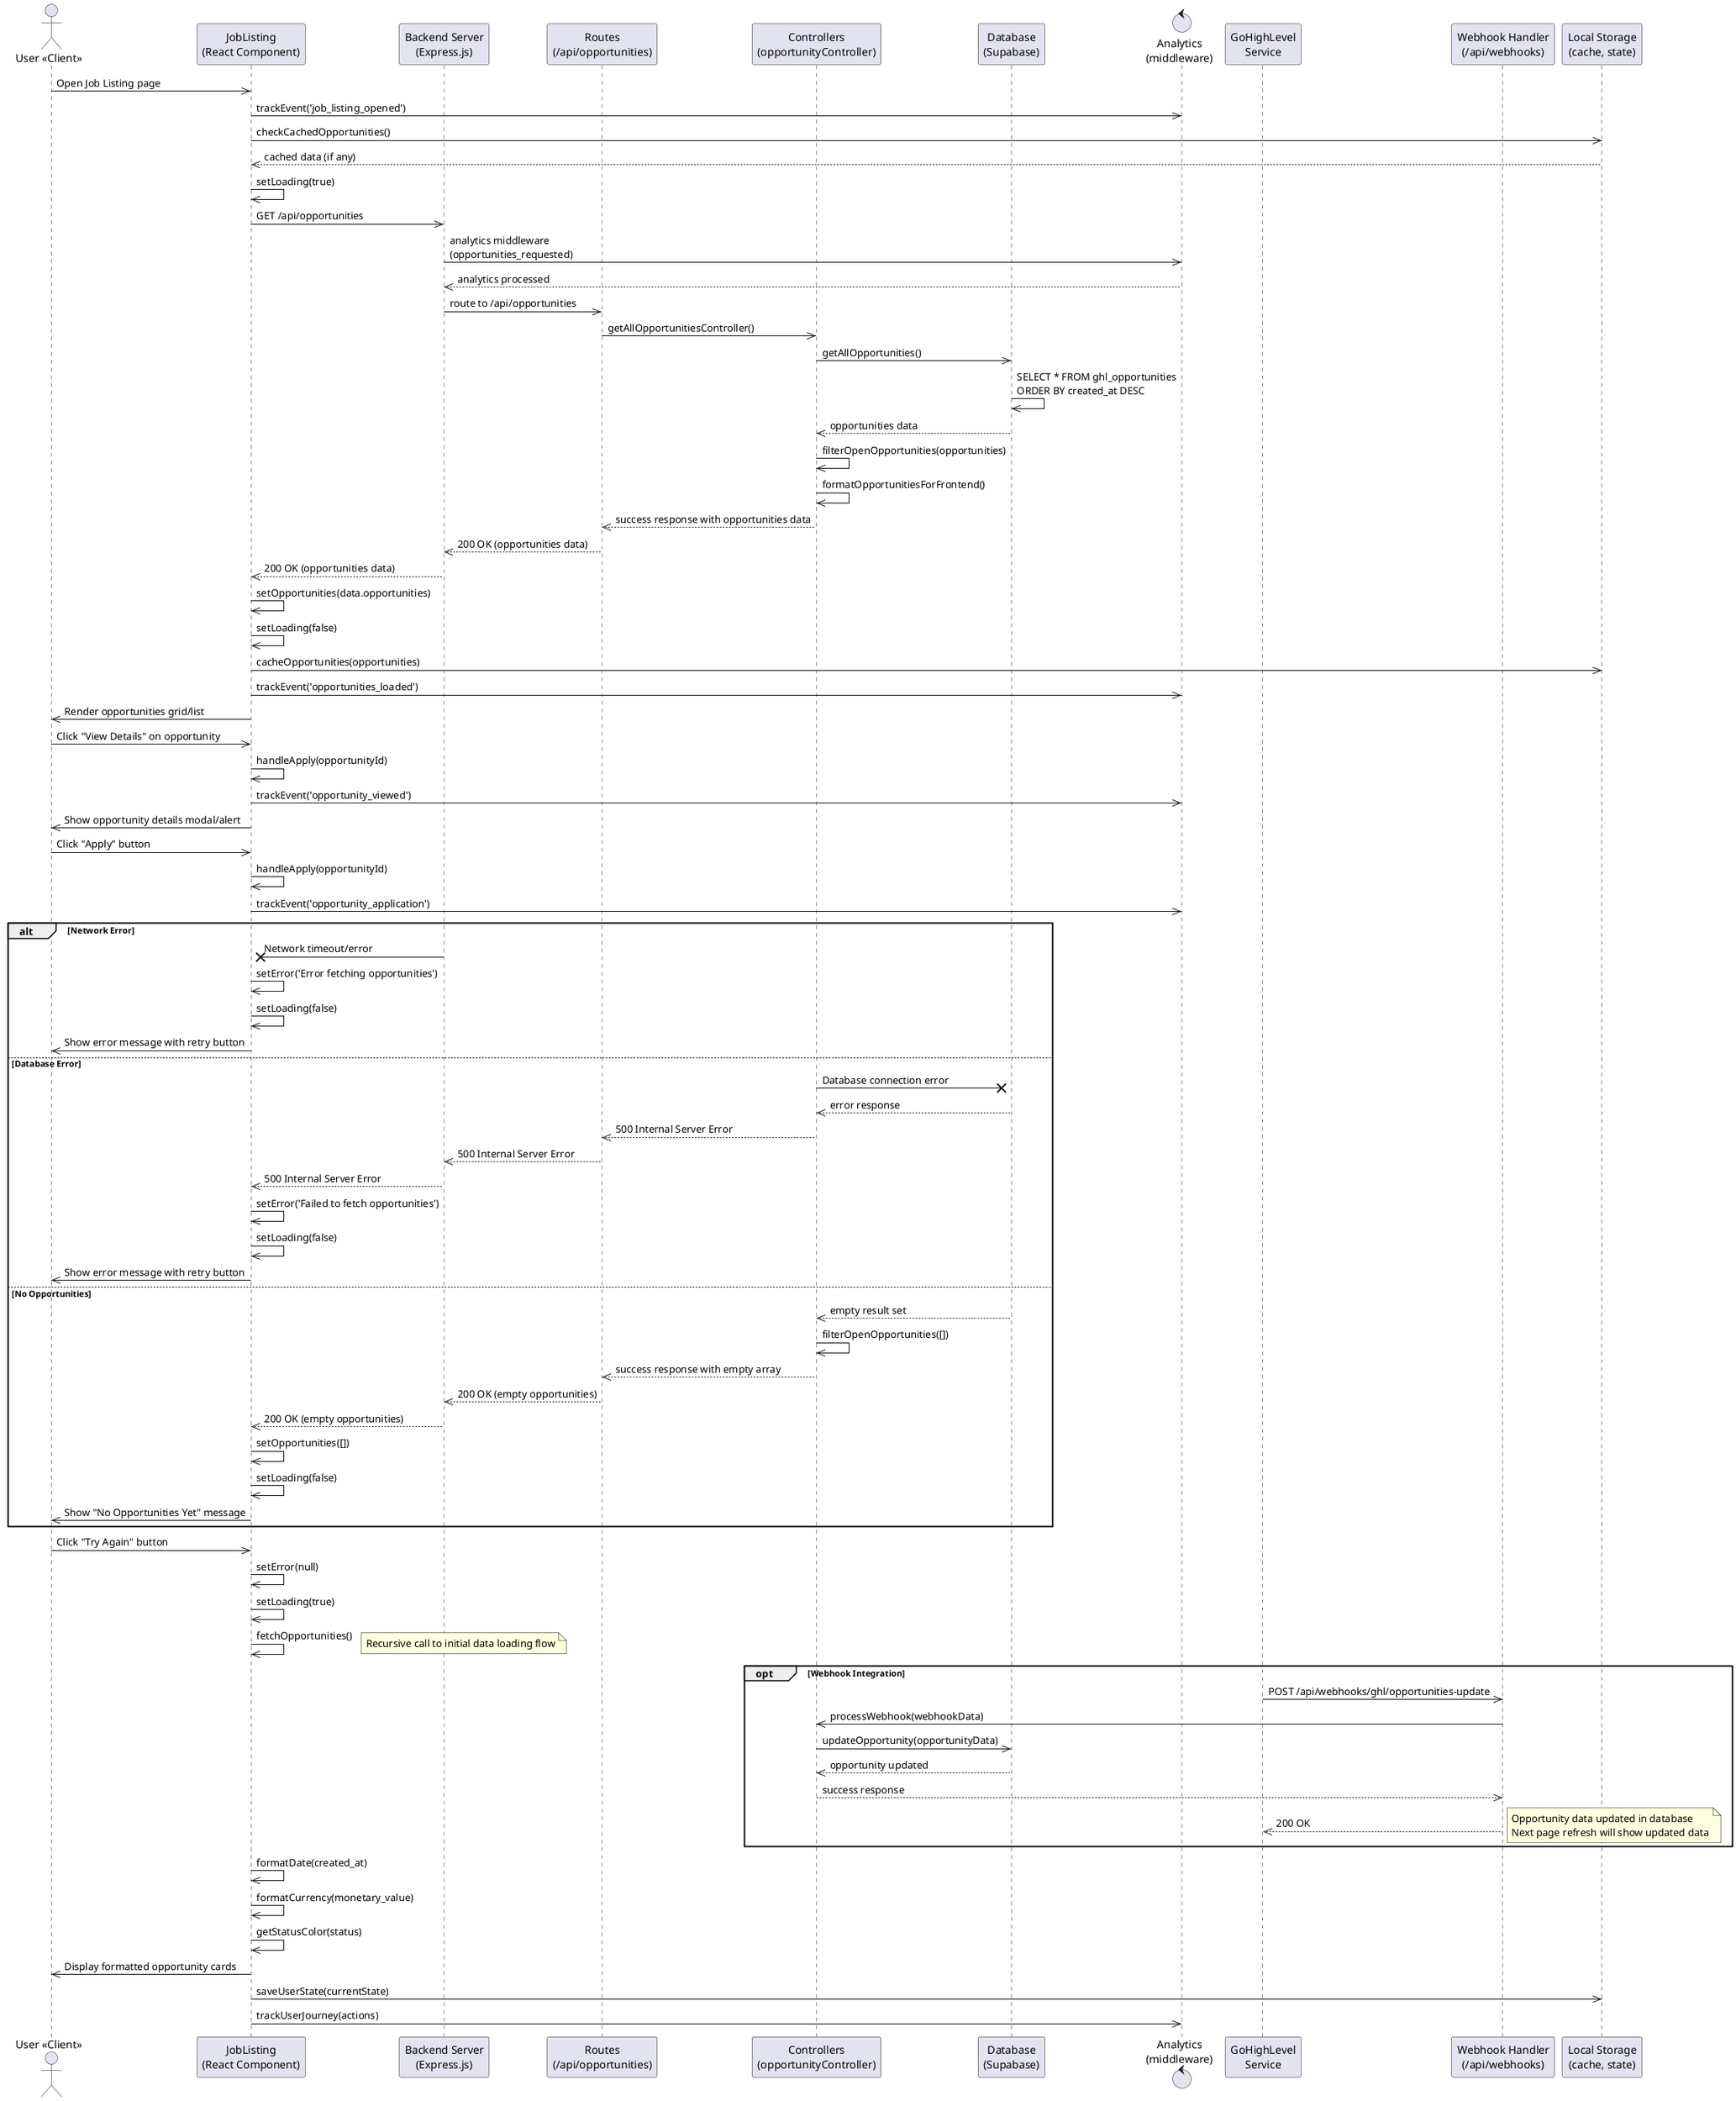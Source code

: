 @startuml
actor U as "User <<Client>>"
participant JL as "JobListing\n(React Component)"
participant API as "Backend Server\n(Express.js)"
participant ROUTES as "Routes\n(/api/opportunities)"
participant CONTROLLER as "Controllers\n(opportunityController)"
participant DB as "Database\n(Supabase)"
control ANA as "Analytics\n(middleware)"
participant GHL as "GoHighLevel\nService"
participant WEBHOOK as "Webhook Handler\n(/api/webhooks)"
participant LS as "Local Storage\n(cache, state)"

' Session start - User opens Job Listing page
U ->> JL : Open Job Listing page
JL ->> ANA : trackEvent('job_listing_opened')
JL ->> LS : checkCachedOpportunities()
LS -->> JL : cached data (if any)

' Initial data loading
JL ->> JL : setLoading(true)
JL ->> API : GET /api/opportunities

' Backend Server Flow
API ->> ANA : analytics middleware\n(opportunities_requested)
ANA -->> API : analytics processed

API ->> ROUTES : route to /api/opportunities
ROUTES ->> CONTROLLER : getAllOpportunitiesController()

' Database Operations
CONTROLLER ->> DB : getAllOpportunities()
DB ->> DB : SELECT * FROM ghl_opportunities\nORDER BY created_at DESC
DB -->> CONTROLLER : opportunities data

' Data Processing
CONTROLLER ->> CONTROLLER : filterOpenOpportunities(opportunities)
CONTROLLER ->> CONTROLLER : formatOpportunitiesForFrontend()

' Response Construction
CONTROLLER -->> ROUTES : success response with opportunities data
ROUTES -->> API : 200 OK (opportunities data)
API -->> JL : 200 OK (opportunities data)

' Frontend Processing
JL ->> JL : setOpportunities(data.opportunities)
JL ->> JL : setLoading(false)
JL ->> LS : cacheOpportunities(opportunities)
JL ->> ANA : trackEvent('opportunities_loaded')

' Display opportunities
JL ->> U : Render opportunities grid/list

' User interaction - View opportunity details
U ->> JL : Click "View Details" on opportunity
JL ->> JL : handleApply(opportunityId)
JL ->> ANA : trackEvent('opportunity_viewed')
JL ->> U : Show opportunity details modal/alert

' User interaction - Apply to opportunity
U ->> JL : Click "Apply" button
JL ->> JL : handleApply(opportunityId)
JL ->> ANA : trackEvent('opportunity_application')

' Error handling flow
alt Network Error
    API -x JL : Network timeout/error
    JL ->> JL : setError('Error fetching opportunities')
    JL ->> JL : setLoading(false)
    JL ->> U : Show error message with retry button
else Database Error
    CONTROLLER -x DB : Database connection error
    DB -->> CONTROLLER : error response
    CONTROLLER -->> ROUTES : 500 Internal Server Error
    ROUTES -->> API : 500 Internal Server Error
    API -->> JL : 500 Internal Server Error
    JL ->> JL : setError('Failed to fetch opportunities')
    JL ->> JL : setLoading(false)
    JL ->> U : Show error message with retry button
else No Opportunities
    DB -->> CONTROLLER : empty result set
    CONTROLLER ->> CONTROLLER : filterOpenOpportunities([])
    CONTROLLER -->> ROUTES : success response with empty array
    ROUTES -->> API : 200 OK (empty opportunities)
    API -->> JL : 200 OK (empty opportunities)
    JL ->> JL : setOpportunities([])
    JL ->> JL : setLoading(false)
    JL ->> U : Show "No Opportunities Yet" message
end

' Retry functionality
U ->> JL : Click "Try Again" button
JL ->> JL : setError(null)
JL ->> JL : setLoading(true)
JL ->> JL : fetchOpportunities()
note right : Recursive call to initial data loading flow

' Real-time updates (optional)
opt Webhook Integration
    GHL ->> WEBHOOK : POST /api/webhooks/ghl/opportunities-update
    WEBHOOK ->> CONTROLLER : processWebhook(webhookData)
    CONTROLLER ->> DB : updateOpportunity(opportunityData)
    DB -->> CONTROLLER : opportunity updated
    CONTROLLER -->> WEBHOOK : success response
    WEBHOOK -->> GHL : 200 OK
    note right : Opportunity data updated in database\nNext page refresh will show updated data
end

' Data formatting and display
JL ->> JL : formatDate(created_at)
JL ->> JL : formatCurrency(monetary_value)
JL ->> JL : getStatusColor(status)
JL ->> U : Display formatted opportunity cards

' Session persistence
JL ->> LS : saveUserState(currentState)

' Analytics tracking
JL ->> ANA : trackUserJourney(actions)

@enduml 